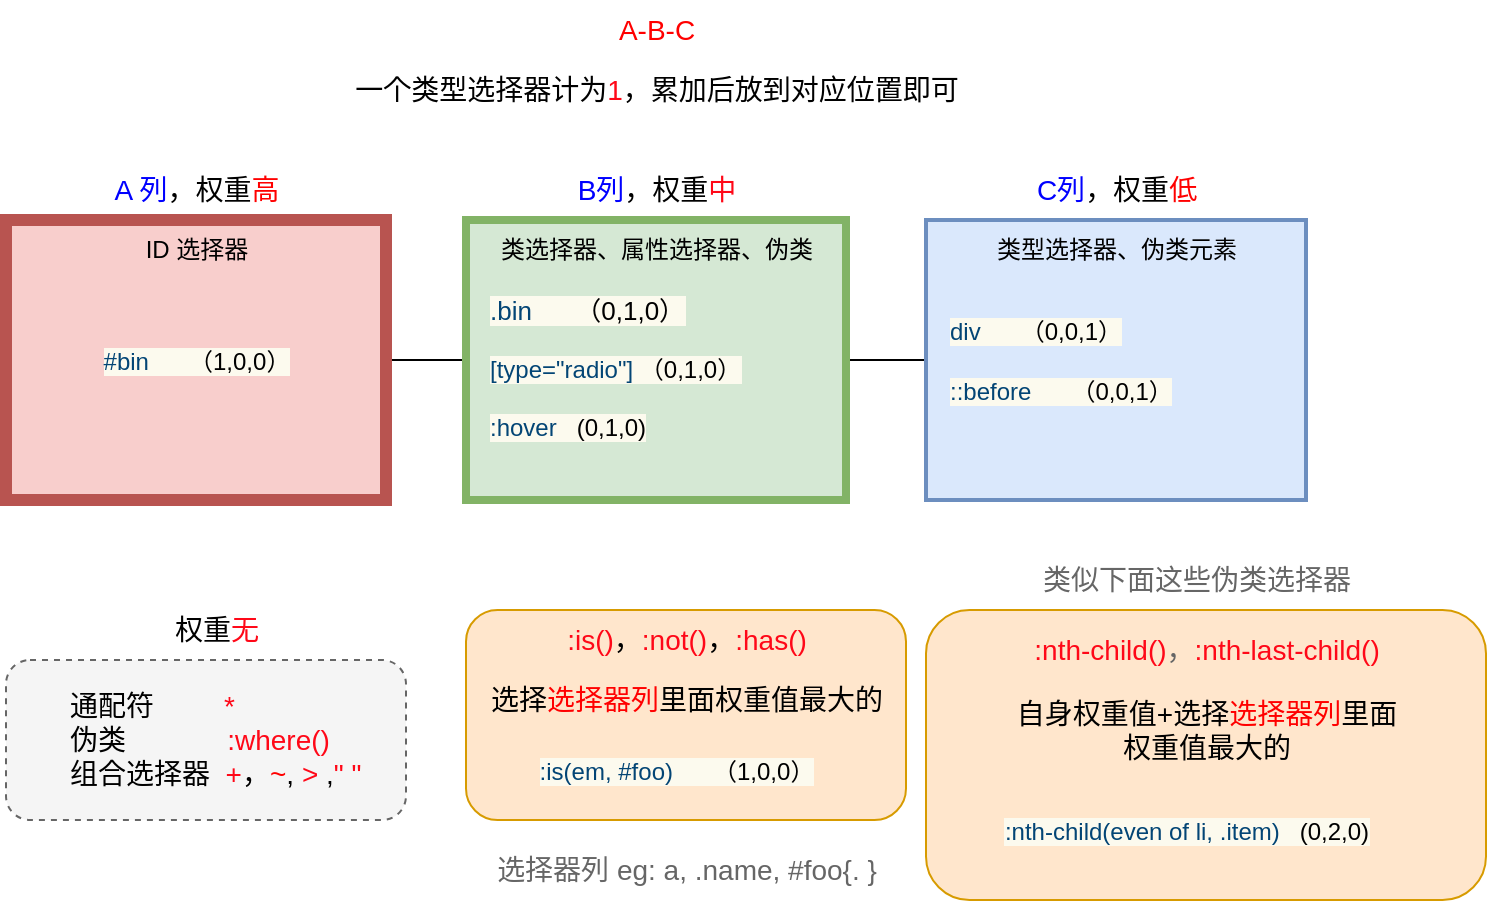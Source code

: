 <mxfile version="20.5.1" type="github">
  <diagram id="O7jyK_cGJBeiItu3M3Zx" name="第 1 页">
    <mxGraphModel dx="1426" dy="794" grid="1" gridSize="10" guides="1" tooltips="1" connect="1" arrows="1" fold="1" page="1" pageScale="1" pageWidth="3300" pageHeight="4681" math="0" shadow="0">
      <root>
        <mxCell id="0" />
        <mxCell id="1" parent="0" />
        <mxCell id="ECRpxW6QUPekAp9dYrVB-13" style="edgeStyle=orthogonalEdgeStyle;rounded=0;orthogonalLoop=1;jettySize=auto;html=1;entryX=0;entryY=0.5;entryDx=0;entryDy=0;endArrow=none;endFill=0;" parent="1" source="ECRpxW6QUPekAp9dYrVB-1" target="ECRpxW6QUPekAp9dYrVB-4" edge="1">
          <mxGeometry relative="1" as="geometry" />
        </mxCell>
        <mxCell id="ECRpxW6QUPekAp9dYrVB-1" value="" style="rounded=0;whiteSpace=wrap;html=1;fillColor=#f8cecc;strokeColor=#b85450;strokeWidth=6;" parent="1" vertex="1">
          <mxGeometry x="460" y="270" width="190" height="140" as="geometry" />
        </mxCell>
        <mxCell id="ECRpxW6QUPekAp9dYrVB-2" value="&lt;span style=&quot;&quot;&gt;ID 选择器&lt;/span&gt;" style="text;html=1;align=center;verticalAlign=middle;resizable=0;points=[];autosize=1;strokeColor=none;fillColor=none;" parent="1" vertex="1">
          <mxGeometry x="520" y="270" width="70" height="30" as="geometry" />
        </mxCell>
        <mxCell id="ECRpxW6QUPekAp9dYrVB-14" style="edgeStyle=orthogonalEdgeStyle;rounded=0;orthogonalLoop=1;jettySize=auto;html=1;entryX=0;entryY=0.5;entryDx=0;entryDy=0;endArrow=none;endFill=0;" parent="1" source="ECRpxW6QUPekAp9dYrVB-4" target="ECRpxW6QUPekAp9dYrVB-5" edge="1">
          <mxGeometry relative="1" as="geometry" />
        </mxCell>
        <mxCell id="ECRpxW6QUPekAp9dYrVB-4" value="" style="rounded=0;whiteSpace=wrap;html=1;fillColor=#d5e8d4;strokeColor=#82b366;strokeWidth=4;" parent="1" vertex="1">
          <mxGeometry x="690" y="270" width="190" height="140" as="geometry" />
        </mxCell>
        <mxCell id="ECRpxW6QUPekAp9dYrVB-5" value="" style="rounded=0;whiteSpace=wrap;html=1;fillColor=#dae8fc;strokeColor=#6c8ebf;strokeWidth=2;" parent="1" vertex="1">
          <mxGeometry x="920" y="270" width="190" height="140" as="geometry" />
        </mxCell>
        <mxCell id="ECRpxW6QUPekAp9dYrVB-7" value="类型选择器、伪类元素" style="text;html=1;align=center;verticalAlign=middle;resizable=0;points=[];autosize=1;strokeColor=none;fillColor=none;" parent="1" vertex="1">
          <mxGeometry x="945" y="270" width="140" height="30" as="geometry" />
        </mxCell>
        <mxCell id="ECRpxW6QUPekAp9dYrVB-8" value="&lt;font style=&quot;font-size: 14px;&quot;&gt;&lt;font style=&quot;font-size: 14px;&quot; color=&quot;#0000ff&quot;&gt;A 列&lt;/font&gt;，权重&lt;font style=&quot;font-size: 14px;&quot; color=&quot;#ff0000&quot;&gt;高&lt;/font&gt;&lt;/font&gt;" style="text;html=1;align=center;verticalAlign=middle;resizable=0;points=[];autosize=1;strokeColor=none;fillColor=none;" parent="1" vertex="1">
          <mxGeometry x="500" y="240" width="110" height="30" as="geometry" />
        </mxCell>
        <mxCell id="ECRpxW6QUPekAp9dYrVB-9" value="&lt;font style=&quot;font-size: 14px;&quot;&gt;&lt;font style=&quot;font-size: 14px;&quot; color=&quot;#0000ff&quot;&gt;B列&lt;/font&gt;，权重&lt;font style=&quot;font-size: 14px;&quot; color=&quot;#ff0818&quot;&gt;中&lt;/font&gt;&lt;/font&gt;" style="text;html=1;align=center;verticalAlign=middle;resizable=0;points=[];autosize=1;strokeColor=none;fillColor=none;" parent="1" vertex="1">
          <mxGeometry x="735" y="240" width="100" height="30" as="geometry" />
        </mxCell>
        <mxCell id="ECRpxW6QUPekAp9dYrVB-10" value="&lt;font style=&quot;font-size: 14px;&quot;&gt;&lt;font style=&quot;font-size: 14px;&quot; color=&quot;#0000ff&quot;&gt;C列&lt;/font&gt;，权重&lt;font style=&quot;font-size: 14px;&quot; color=&quot;#ff0000&quot;&gt;低&lt;/font&gt;&lt;/font&gt;" style="text;html=1;align=center;verticalAlign=middle;resizable=0;points=[];autosize=1;strokeColor=none;fillColor=none;" parent="1" vertex="1">
          <mxGeometry x="965" y="240" width="100" height="30" as="geometry" />
        </mxCell>
        <mxCell id="ECRpxW6QUPekAp9dYrVB-12" value="类选择器、属性选择器、伪类" style="text;html=1;align=center;verticalAlign=middle;resizable=0;points=[];autosize=1;strokeColor=none;fillColor=none;" parent="1" vertex="1">
          <mxGeometry x="695" y="270" width="180" height="30" as="geometry" />
        </mxCell>
        <mxCell id="ECRpxW6QUPekAp9dYrVB-15" value="" style="rounded=1;whiteSpace=wrap;html=1;strokeWidth=1;fontSize=14;fontColor=#333333;dashed=1;fillColor=#f5f5f5;strokeColor=#666666;" parent="1" vertex="1">
          <mxGeometry x="460" y="490" width="200" height="80" as="geometry" />
        </mxCell>
        <mxCell id="ECRpxW6QUPekAp9dYrVB-16" value="&lt;font color=&quot;#000000&quot;&gt;权重&lt;/font&gt;&lt;font color=&quot;#ff0818&quot;&gt;无&lt;/font&gt;" style="text;html=1;align=center;verticalAlign=middle;resizable=0;points=[];autosize=1;strokeColor=none;fillColor=none;fontSize=14;fontColor=#0000FF;" parent="1" vertex="1">
          <mxGeometry x="530" y="460" width="70" height="30" as="geometry" />
        </mxCell>
        <mxCell id="ECRpxW6QUPekAp9dYrVB-17" value="通配符&amp;nbsp; &amp;nbsp; &amp;nbsp; &amp;nbsp; &amp;nbsp;&lt;font color=&quot;#ff0818&quot;&gt;*&lt;/font&gt;&lt;br style=&quot;font-size: 14px;&quot;&gt;伪类&amp;nbsp; &amp;nbsp; &amp;nbsp; &amp;nbsp; &amp;nbsp; &amp;nbsp; &amp;nbsp;&lt;font color=&quot;#ff0818&quot;&gt;:where()&lt;/font&gt;&lt;br&gt;组合选择器&amp;nbsp; &lt;font color=&quot;#ff0818&quot;&gt;+&lt;/font&gt;，&lt;font color=&quot;#ff0000&quot;&gt;~&lt;/font&gt;, &lt;font color=&quot;#ff0818&quot;&gt;&amp;gt;&lt;/font&gt; ,&lt;font color=&quot;#ff0818&quot;&gt;&quot; &quot;&lt;/font&gt;" style="text;html=1;align=left;verticalAlign=middle;resizable=0;points=[];autosize=1;strokeColor=none;fillColor=none;fontSize=14;fontColor=#000000;spacingTop=0;" parent="1" vertex="1">
          <mxGeometry x="490" y="500" width="170" height="60" as="geometry" />
        </mxCell>
        <mxCell id="ECRpxW6QUPekAp9dYrVB-18" value="" style="rounded=1;whiteSpace=wrap;html=1;strokeWidth=1;fontSize=14;strokeColor=#d79b00;fillColor=#ffe6cc;" parent="1" vertex="1">
          <mxGeometry x="690" y="465" width="220" height="105" as="geometry" />
        </mxCell>
        <mxCell id="ECRpxW6QUPekAp9dYrVB-19" value=":is()&lt;font color=&quot;#000000&quot;&gt;，&lt;/font&gt;:not()&lt;font color=&quot;#000000&quot;&gt;，&lt;/font&gt;:has()" style="text;html=1;align=center;verticalAlign=middle;resizable=0;points=[];autosize=1;strokeColor=none;fillColor=none;fontSize=14;fontColor=#FF0818;" parent="1" vertex="1">
          <mxGeometry x="730" y="465" width="140" height="30" as="geometry" />
        </mxCell>
        <mxCell id="ECRpxW6QUPekAp9dYrVB-20" value="选择&lt;font color=&quot;#ff0000&quot;&gt;选择器列&lt;/font&gt;里面权重值最大的" style="text;html=1;align=center;verticalAlign=middle;resizable=0;points=[];autosize=1;strokeColor=none;fillColor=none;fontSize=14;fontColor=#000000;" parent="1" vertex="1">
          <mxGeometry x="690" y="495" width="220" height="30" as="geometry" />
        </mxCell>
        <mxCell id="ECRpxW6QUPekAp9dYrVB-22" value="&lt;font style=&quot;font-size: 12px;&quot;&gt;&lt;span style=&quot;color: rgb(3, 69, 117); font-family: sans-serif; text-align: left; background-color: rgb(252, 250, 238);&quot;&gt;:is(em, #foo)&amp;nbsp; &amp;nbsp; &amp;nbsp; &lt;/span&gt;&lt;span style=&quot;font-family: sans-serif; text-align: left; background-color: rgb(252, 250, 238);&quot;&gt;&lt;font style=&quot;font-size: 12px;&quot; color=&quot;#000000&quot;&gt;（1,0,0）&lt;/font&gt;&lt;/span&gt;&lt;/font&gt;" style="text;html=1;align=center;verticalAlign=middle;resizable=0;points=[];autosize=1;strokeColor=none;fillColor=none;fontSize=14;fontColor=#FF0000;" parent="1" vertex="1">
          <mxGeometry x="710" y="530" width="170" height="30" as="geometry" />
        </mxCell>
        <mxCell id="ECRpxW6QUPekAp9dYrVB-23" value="" style="rounded=1;whiteSpace=wrap;html=1;strokeWidth=1;fontSize=14;strokeColor=#d79b00;fillColor=#ffe6cc;" parent="1" vertex="1">
          <mxGeometry x="920" y="465" width="280" height="145" as="geometry" />
        </mxCell>
        <mxCell id="ECRpxW6QUPekAp9dYrVB-24" value="A-B-C" style="text;html=1;align=center;verticalAlign=middle;resizable=0;points=[];autosize=1;strokeColor=none;fillColor=none;fontSize=14;fontColor=#FF0000;" parent="1" vertex="1">
          <mxGeometry x="755" y="160" width="60" height="30" as="geometry" />
        </mxCell>
        <mxCell id="ECRpxW6QUPekAp9dYrVB-25" value="&lt;font color=&quot;#666666&quot;&gt;选择器列 eg: a, .name, #foo{. }&lt;/font&gt;" style="text;html=1;align=center;verticalAlign=middle;resizable=0;points=[];autosize=1;strokeColor=none;fillColor=none;fontSize=14;fontColor=#FF0000;" parent="1" vertex="1">
          <mxGeometry x="695" y="580" width="210" height="30" as="geometry" />
        </mxCell>
        <mxCell id="ECRpxW6QUPekAp9dYrVB-26" value="&lt;font color=&quot;#ff0818&quot;&gt;:nth-child()&lt;/font&gt;，&lt;font color=&quot;#ff0818&quot;&gt;:nth-last-child()&lt;/font&gt;" style="text;html=1;align=center;verticalAlign=middle;resizable=0;points=[];autosize=1;strokeColor=none;fillColor=none;fontSize=14;fontColor=#666666;" parent="1" vertex="1">
          <mxGeometry x="960" y="470" width="200" height="30" as="geometry" />
        </mxCell>
        <mxCell id="ECRpxW6QUPekAp9dYrVB-27" value="&lt;font color=&quot;#666666&quot;&gt;类似下面这些伪类选择器&lt;/font&gt;" style="text;html=1;align=center;verticalAlign=middle;resizable=0;points=[];autosize=1;strokeColor=none;fillColor=none;fontSize=14;fontColor=#FF0818;" parent="1" vertex="1">
          <mxGeometry x="965" y="435" width="180" height="30" as="geometry" />
        </mxCell>
        <mxCell id="ECRpxW6QUPekAp9dYrVB-28" value="自身权重值+选择&lt;font color=&quot;#ff0000&quot;&gt;选择器列&lt;/font&gt;里面&lt;br&gt;权重值最大的" style="text;html=1;align=center;verticalAlign=middle;resizable=0;points=[];autosize=1;strokeColor=none;fillColor=none;fontSize=14;fontColor=#000000;" parent="1" vertex="1">
          <mxGeometry x="955" y="500" width="210" height="50" as="geometry" />
        </mxCell>
        <mxCell id="ECRpxW6QUPekAp9dYrVB-29" value="&lt;font style=&quot;font-size: 12px;&quot;&gt;&lt;span style=&quot;color: rgb(3, 69, 117); font-family: sans-serif; text-align: left; background-color: rgb(252, 250, 238);&quot;&gt;:nth-child(even of li, .item)&amp;nbsp; &amp;nbsp;&lt;/span&gt;&lt;span style=&quot;color: rgb(0, 0, 0); font-family: sans-serif; text-align: left; background-color: rgb(252, 250, 238);&quot;&gt;(0,2,0)&lt;/span&gt;&lt;/font&gt;" style="text;html=1;align=center;verticalAlign=middle;resizable=0;points=[];autosize=1;strokeColor=none;fillColor=none;fontSize=14;fontColor=#666666;" parent="1" vertex="1">
          <mxGeometry x="940" y="560" width="220" height="30" as="geometry" />
        </mxCell>
        <mxCell id="ECRpxW6QUPekAp9dYrVB-30" value="一个类型选择器计为&lt;font color=&quot;#ff0818&quot;&gt;1&lt;/font&gt;，累加后放到对应位置即可" style="text;html=1;align=center;verticalAlign=middle;resizable=0;points=[];autosize=1;strokeColor=none;fillColor=none;fontSize=14;fontColor=#000000;" parent="1" vertex="1">
          <mxGeometry x="620" y="190" width="330" height="30" as="geometry" />
        </mxCell>
        <mxCell id="ECRpxW6QUPekAp9dYrVB-32" value="&lt;font style=&quot;font-size: 12px;&quot;&gt;&lt;span style=&quot;color: rgb(3, 69, 117); font-family: sans-serif; text-align: left; background-color: rgb(252, 250, 238);&quot;&gt;#bin&amp;nbsp; &amp;nbsp; &amp;nbsp;&amp;nbsp;&lt;/span&gt;&lt;span style=&quot;font-family: sans-serif; text-align: left; background-color: rgb(252, 250, 238);&quot;&gt;&lt;font style=&quot;font-size: 12px;&quot; color=&quot;#000000&quot;&gt;（1,0,0）&lt;/font&gt;&lt;/span&gt;&lt;/font&gt;" style="text;html=1;align=center;verticalAlign=middle;resizable=0;points=[];autosize=1;strokeColor=none;fillColor=none;fontSize=14;fontColor=#FF0000;" parent="1" vertex="1">
          <mxGeometry x="495" y="325" width="120" height="30" as="geometry" />
        </mxCell>
        <mxCell id="ECRpxW6QUPekAp9dYrVB-38" value="" style="group" parent="1" vertex="1" connectable="0">
          <mxGeometry x="700" y="300" width="210" height="88.182" as="geometry" />
        </mxCell>
        <mxCell id="ECRpxW6QUPekAp9dYrVB-33" value="&lt;font style=&quot;font-size: 13px;&quot;&gt;&lt;span style=&quot;color: rgb(3, 69, 117); font-family: sans-serif; background-color: rgb(252, 250, 238);&quot;&gt;.bin&amp;nbsp; &amp;nbsp; &amp;nbsp;&amp;nbsp;&lt;/span&gt;&lt;span style=&quot;font-family: sans-serif; background-color: rgb(252, 250, 238);&quot;&gt;&lt;font style=&quot;font-size: 13px;&quot; color=&quot;#000000&quot;&gt;（0,1,0）&lt;/font&gt;&lt;/span&gt;&lt;/font&gt;" style="text;html=1;align=left;verticalAlign=middle;resizable=0;points=[];autosize=1;strokeColor=none;fillColor=none;fontSize=14;fontColor=#FF0000;" parent="ECRpxW6QUPekAp9dYrVB-38" vertex="1">
          <mxGeometry width="120" height="30" as="geometry" />
        </mxCell>
        <mxCell id="ECRpxW6QUPekAp9dYrVB-34" value="&lt;font style=&quot;font-size: 12px;&quot;&gt;&lt;span style=&quot;color: rgb(3, 69, 117); font-family: sans-serif; background-color: rgb(252, 250, 238);&quot;&gt;[type=&quot;radio&quot;]&amp;nbsp;&lt;/span&gt;&lt;span style=&quot;font-family: sans-serif; background-color: rgb(252, 250, 238);&quot;&gt;&lt;font style=&quot;font-size: 12px;&quot; color=&quot;#000000&quot;&gt;（0,1,0）&lt;/font&gt;&lt;/span&gt;&lt;/font&gt;" style="text;html=1;align=left;verticalAlign=middle;resizable=0;points=[];autosize=1;strokeColor=none;fillColor=none;fontSize=14;fontColor=#FF0000;" parent="ECRpxW6QUPekAp9dYrVB-38" vertex="1">
          <mxGeometry y="29.091" width="150" height="30" as="geometry" />
        </mxCell>
        <mxCell id="ECRpxW6QUPekAp9dYrVB-35" value="&lt;div style=&quot;&quot;&gt;&lt;font style=&quot;font-size: 12px;&quot; face=&quot;sans-serif&quot;&gt;&lt;span style=&quot;background-color: rgb(252, 250, 238);&quot;&gt;&lt;font style=&quot;font-size: 12px;&quot; color=&quot;#034575&quot;&gt;:hover&amp;nbsp;&lt;/font&gt;&lt;font style=&quot;font-size: 12px;&quot; color=&quot;#000000&quot;&gt; &amp;nbsp;(0,1,0)&lt;/font&gt;&lt;/span&gt;&lt;/font&gt;&lt;/div&gt;" style="text;html=1;align=left;verticalAlign=middle;resizable=0;points=[];autosize=1;strokeColor=none;fillColor=none;fontSize=14;fontColor=#FF0000;" parent="ECRpxW6QUPekAp9dYrVB-38" vertex="1">
          <mxGeometry y="58.182" width="100" height="30" as="geometry" />
        </mxCell>
        <mxCell id="ECRpxW6QUPekAp9dYrVB-41" value="" style="group" parent="1" vertex="1" connectable="0">
          <mxGeometry x="930" y="310" width="140" height="60" as="geometry" />
        </mxCell>
        <mxCell id="ECRpxW6QUPekAp9dYrVB-39" value="&lt;font style=&quot;font-size: 12px;&quot;&gt;&lt;span style=&quot;color: rgb(3, 69, 117); font-family: sans-serif; background-color: rgb(252, 250, 238);&quot;&gt;div&amp;nbsp; &amp;nbsp; &amp;nbsp;&amp;nbsp;&lt;/span&gt;&lt;span style=&quot;font-family: sans-serif; background-color: rgb(252, 250, 238);&quot;&gt;&lt;font style=&quot;font-size: 12px;&quot; color=&quot;#000000&quot;&gt;（0,0,1）&lt;/font&gt;&lt;/span&gt;&lt;/font&gt;" style="text;html=1;align=left;verticalAlign=middle;resizable=0;points=[];autosize=1;strokeColor=none;fillColor=none;fontSize=14;fontColor=#FF0000;" parent="ECRpxW6QUPekAp9dYrVB-41" vertex="1">
          <mxGeometry width="110" height="30" as="geometry" />
        </mxCell>
        <mxCell id="ECRpxW6QUPekAp9dYrVB-40" value="&lt;font style=&quot;font-size: 12px;&quot;&gt;&lt;span style=&quot;color: rgb(3, 69, 117); font-family: sans-serif; background-color: rgb(252, 250, 238);&quot;&gt;::before&amp;nbsp; &amp;nbsp; &amp;nbsp;&amp;nbsp;&lt;/span&gt;&lt;span style=&quot;font-family: sans-serif; background-color: rgb(252, 250, 238);&quot;&gt;&lt;font style=&quot;font-size: 12px;&quot; color=&quot;#000000&quot;&gt;（0,0,1）&lt;/font&gt;&lt;/span&gt;&lt;/font&gt;" style="text;html=1;align=left;verticalAlign=middle;resizable=0;points=[];autosize=1;strokeColor=none;fillColor=none;fontSize=14;fontColor=#FF0000;" parent="ECRpxW6QUPekAp9dYrVB-41" vertex="1">
          <mxGeometry y="30" width="140" height="30" as="geometry" />
        </mxCell>
      </root>
    </mxGraphModel>
  </diagram>
</mxfile>
